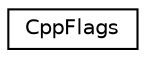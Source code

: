 digraph "Graphical Class Hierarchy"
{
 // LATEX_PDF_SIZE
  edge [fontname="Helvetica",fontsize="10",labelfontname="Helvetica",labelfontsize="10"];
  node [fontname="Helvetica",fontsize="10",shape=record];
  rankdir="LR";
  Node0 [label="CppFlags",height=0.2,width=0.4,color="black", fillcolor="white", style="filled",URL="$structoperations__research_1_1_cpp_flags.html",tooltip="Simple structure that holds useful C++ flags to setup from non-C++ languages."];
}
